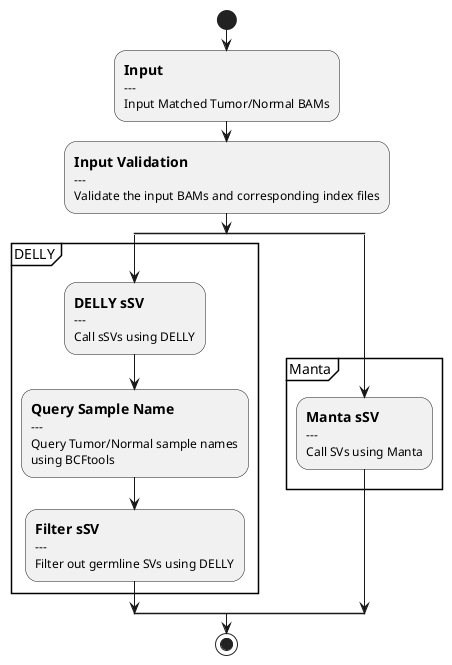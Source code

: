 @startuml
skinparam SwimlaneTitleFontStyle bold

start

:==Input
---
Input Matched Tumor/Normal BAMs;
:==Input Validation
---
Validate the input BAMs and corresponding index files;

split
partition "DELLY" {
    :==DELLY sSV
    ---
    Call sSVs using DELLY;
    :==Query Sample Name
    ---
    Query Tumor/Normal sample names
    using BCFtools;
    :==Filter sSV
    ---
    Filter out germline SVs using DELLY;
    }

split again
partition "Manta" {
    :==Manta sSV
    ---
    Call SVs using Manta;
    }
end split
stop
@enduml
